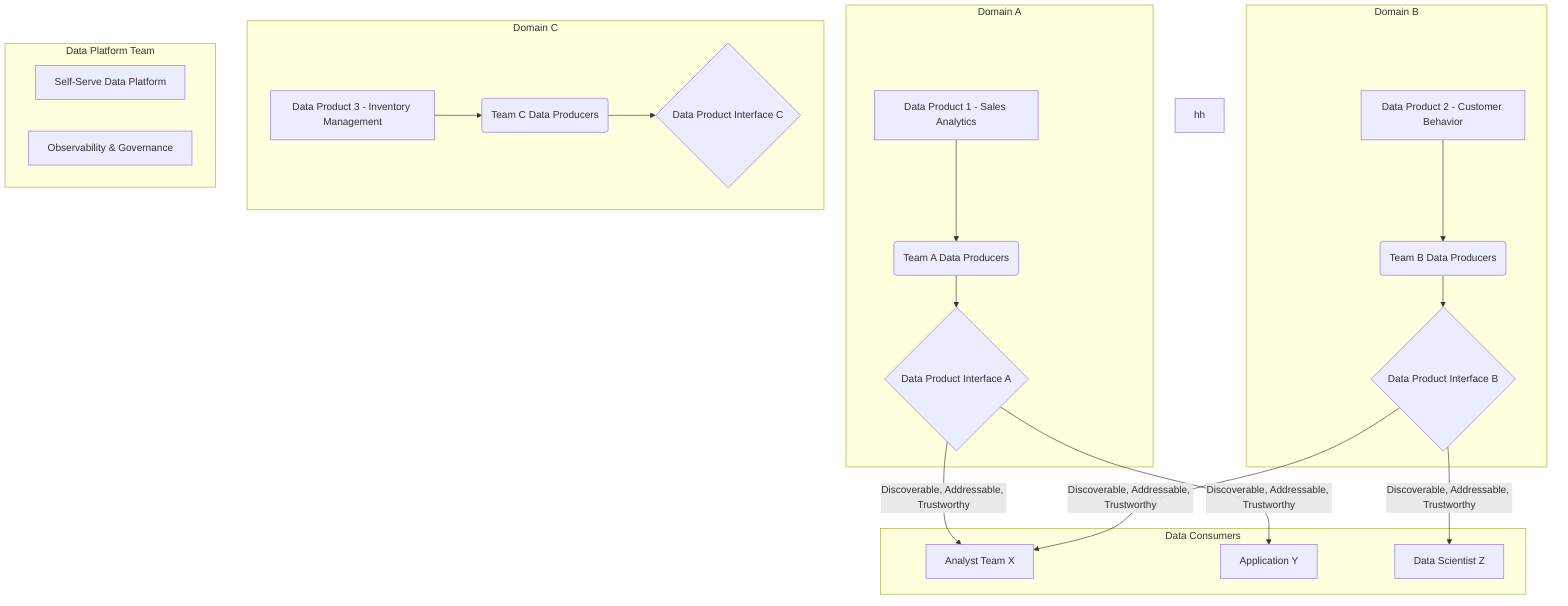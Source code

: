 graph TD
    subgraph Domain A
        A[Data Product 1 - Sales Analytics] --> B(Team A Data Producers)
        B --> C{Data Product Interface A}
    end

    subgraph Domain B
        D[Data Product 2 - Customer Behavior] --> E(Team B Data Producers)
        E --> F{Data Product Interface B}
    end
hh
    subgraph Domain C
        G[Data Product 3 - Inventory Management] --> H(Team C Data Producers)
        H --> I{Data Product Interface C}
    end

    subgraph Data Platform Team
        J[Self-Serve Data Platform]
        K[Observability & Governance]
    end

    subgraph Data Consumers
        L[Analyst Team X]
        M[Application Y]
        N[Data Scientist Z]
    end

    C -- "Discoverable, Addressable, Trustworthy" --> L
    C -- "Discoverable, Addressable, Trustworthy" --> M
    F -- "Discoverable, Addressable, Trustworthy" --> L
    F -- "Discoverable, Addressable, Trustworthy" --> N